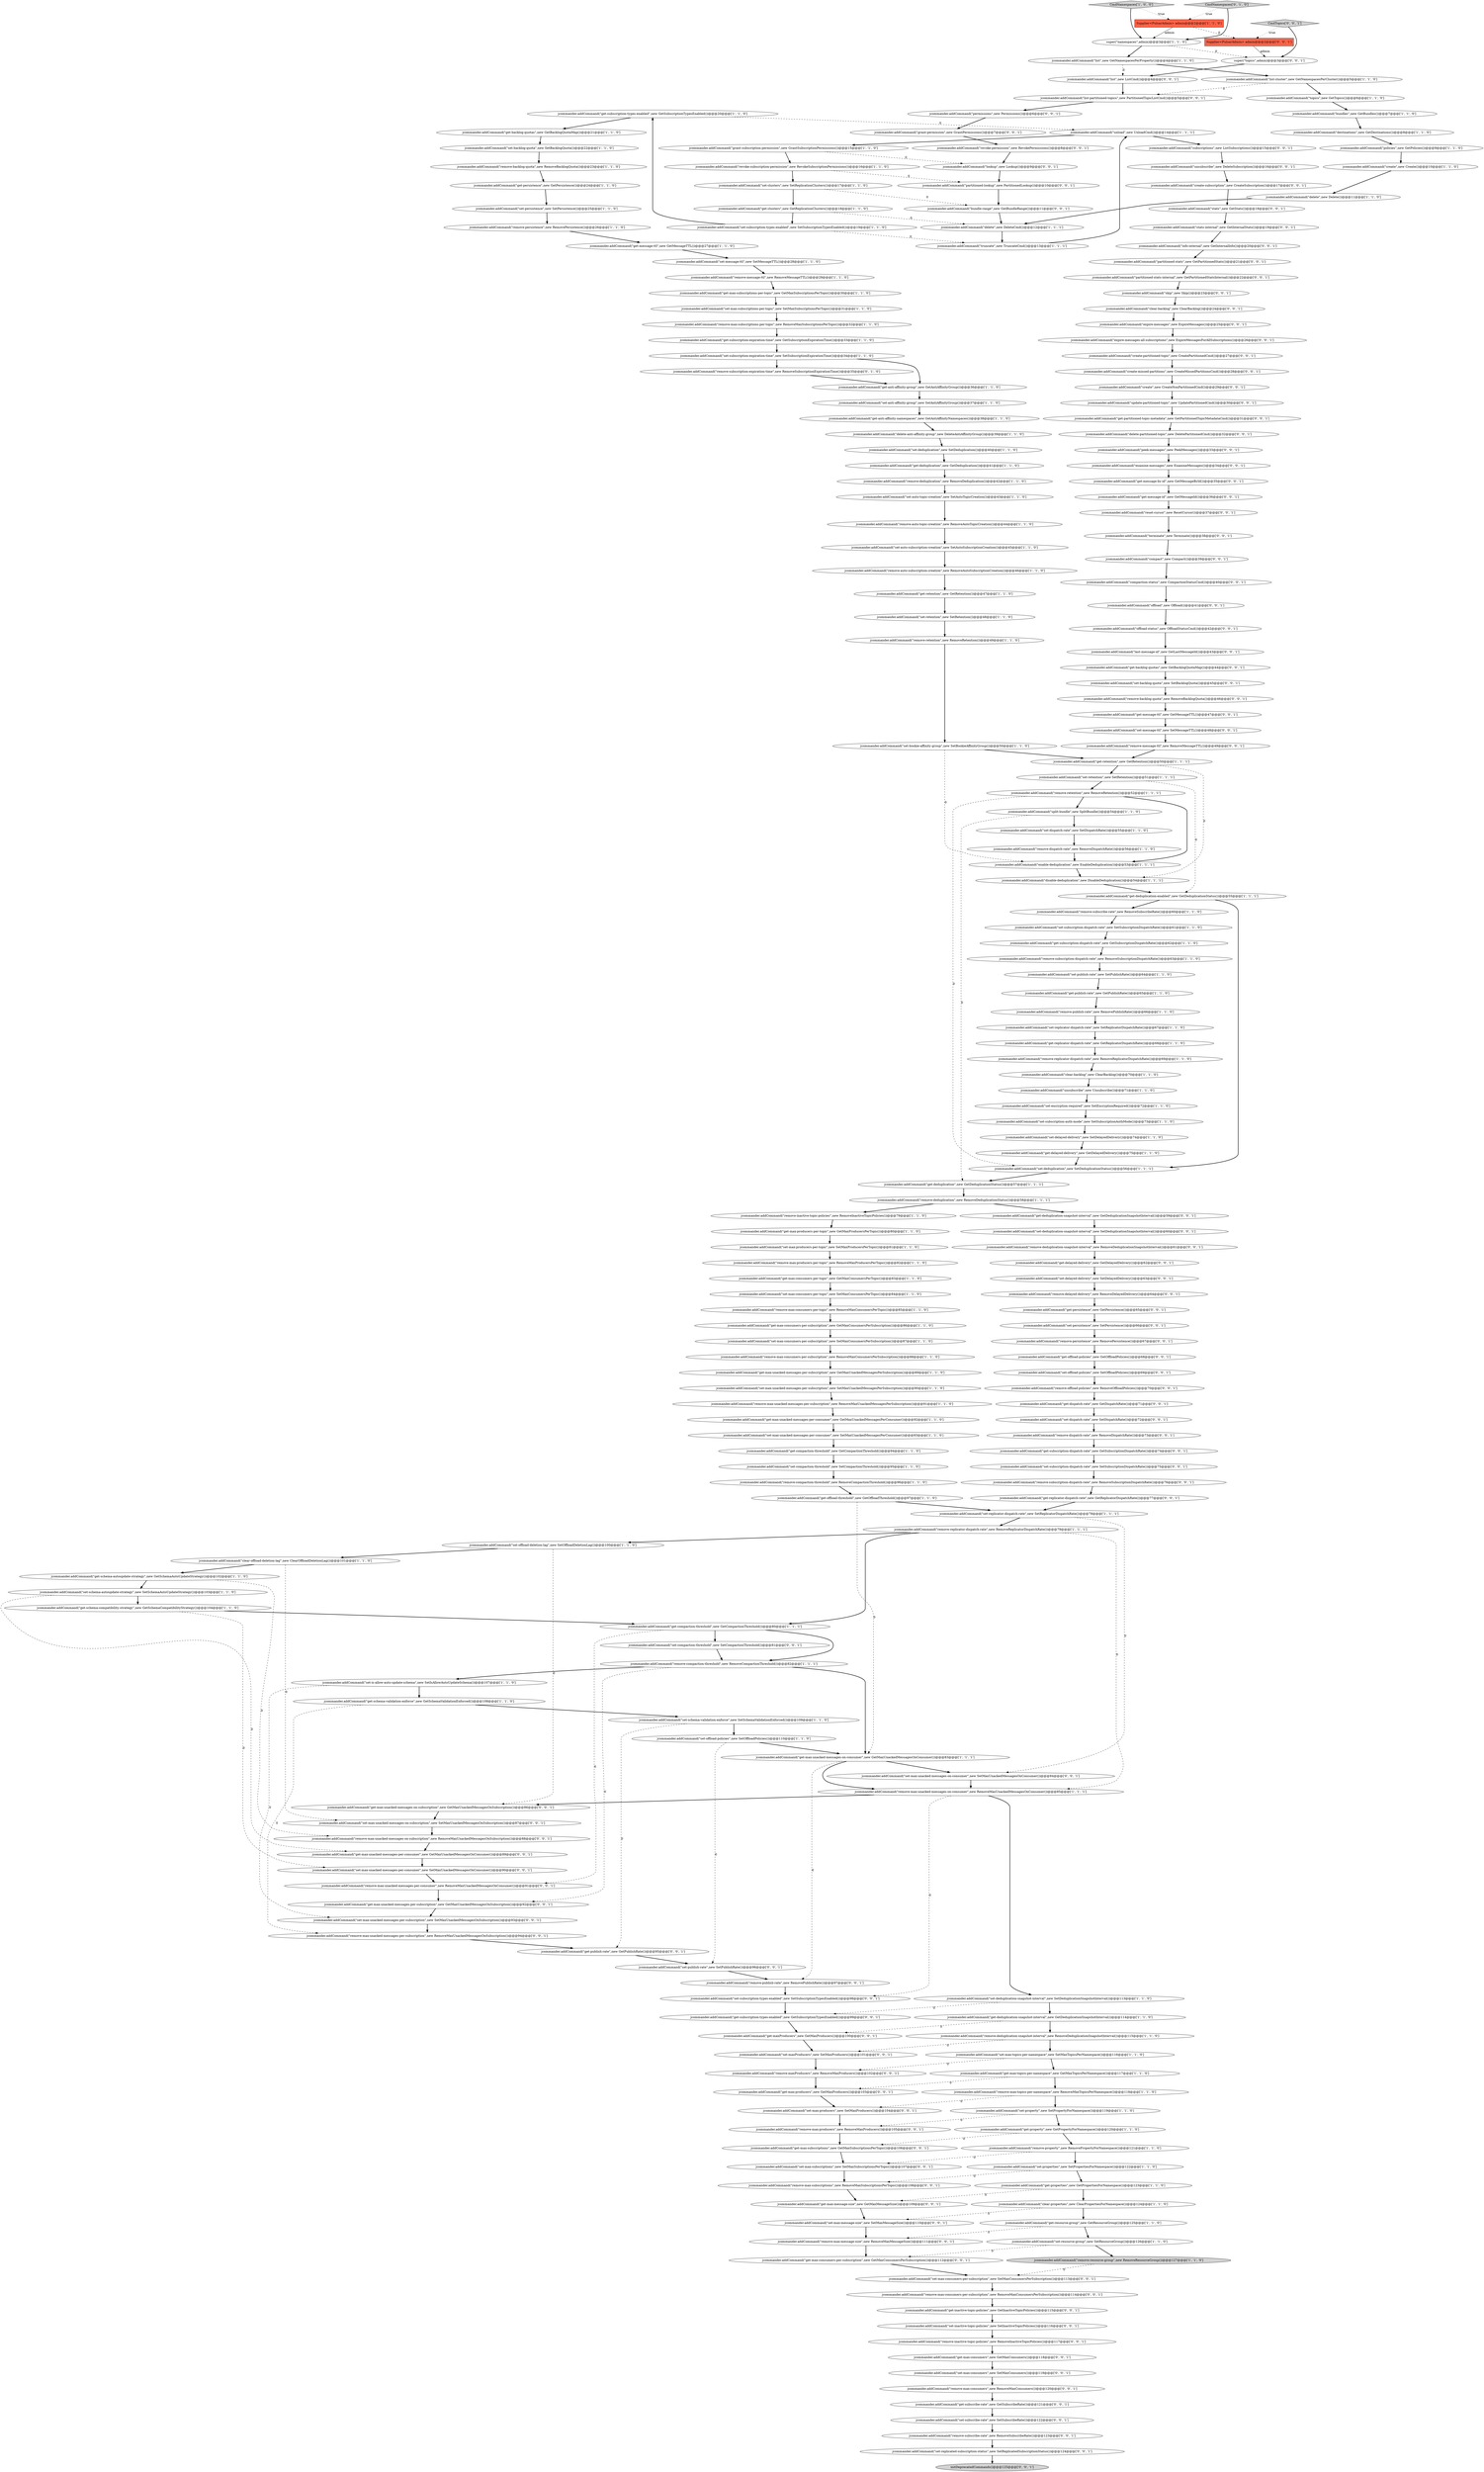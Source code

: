 digraph {
203 [style = filled, label = "jcommander.addCommand(\"terminate\",new Terminate())@@@38@@@['0', '0', '1']", fillcolor = white, shape = ellipse image = "AAA0AAABBB3BBB"];
213 [style = filled, label = "Supplier<PulsarAdmin> admin@@@2@@@['0', '0', '1']", fillcolor = tomato, shape = box image = "AAA0AAABBB3BBB"];
83 [style = filled, label = "jcommander.addCommand(\"get-publish-rate\",new GetPublishRate())@@@65@@@['1', '1', '0']", fillcolor = white, shape = ellipse image = "AAA0AAABBB1BBB"];
114 [style = filled, label = "jcommander.addCommand(\"set-max-producers-per-topic\",new SetMaxProducersPerTopic())@@@81@@@['1', '1', '0']", fillcolor = white, shape = ellipse image = "AAA0AAABBB1BBB"];
96 [style = filled, label = "jcommander.addCommand(\"policies\",new GetPolicies())@@@9@@@['1', '1', '0']", fillcolor = white, shape = ellipse image = "AAA0AAABBB1BBB"];
146 [style = filled, label = "jcommander.addCommand(\"set-max-unacked-messages-per-subscription\",new SetMaxUnackedMessagesOnSubscription())@@@93@@@['0', '0', '1']", fillcolor = white, shape = ellipse image = "AAA0AAABBB3BBB"];
187 [style = filled, label = "jcommander.addCommand(\"remove-dispatch-rate\",new RemoveDispatchRate())@@@73@@@['0', '0', '1']", fillcolor = white, shape = ellipse image = "AAA0AAABBB3BBB"];
62 [style = filled, label = "jcommander.addCommand(\"set-properties\",new SetPropertiesForNamespace())@@@122@@@['1', '1', '0']", fillcolor = white, shape = ellipse image = "AAA0AAABBB1BBB"];
89 [style = filled, label = "jcommander.addCommand(\"remove-auto-subscription-creation\",new RemoveAutoSubscriptionCreation())@@@46@@@['1', '1', '0']", fillcolor = white, shape = ellipse image = "AAA0AAABBB1BBB"];
31 [style = filled, label = "jcommander.addCommand(\"set-offload-policies\",new SetOffloadPolicies())@@@110@@@['1', '1', '0']", fillcolor = white, shape = ellipse image = "AAA0AAABBB1BBB"];
185 [style = filled, label = "jcommander.addCommand(\"get-persistence\",new GetPersistence())@@@65@@@['0', '0', '1']", fillcolor = white, shape = ellipse image = "AAA0AAABBB3BBB"];
56 [style = filled, label = "jcommander.addCommand(\"set-publish-rate\",new SetPublishRate())@@@64@@@['1', '1', '0']", fillcolor = white, shape = ellipse image = "AAA0AAABBB1BBB"];
167 [style = filled, label = "jcommander.addCommand(\"remove-persistence\",new RemovePersistence())@@@67@@@['0', '0', '1']", fillcolor = white, shape = ellipse image = "AAA0AAABBB3BBB"];
78 [style = filled, label = "jcommander.addCommand(\"remove-deduplication-snapshot-interval\",new RemoveDeduplicationSnapshotInterval())@@@115@@@['1', '1', '0']", fillcolor = white, shape = ellipse image = "AAA0AAABBB1BBB"];
177 [style = filled, label = "jcommander.addCommand(\"list-partitioned-topics\",new PartitionedTopicListCmd())@@@5@@@['0', '0', '1']", fillcolor = white, shape = ellipse image = "AAA0AAABBB3BBB"];
188 [style = filled, label = "jcommander.addCommand(\"set-max-subscriptions\",new SetMaxSubscriptionsPerTopic())@@@107@@@['0', '0', '1']", fillcolor = white, shape = ellipse image = "AAA0AAABBB3BBB"];
49 [style = filled, label = "jcommander.addCommand(\"set-deduplication\",new SetDeduplicationStatus())@@@56@@@['1', '1', '1']", fillcolor = white, shape = ellipse image = "AAA0AAABBB1BBB"];
214 [style = filled, label = "jcommander.addCommand(\"offload-status\",new OffloadStatusCmd())@@@42@@@['0', '0', '1']", fillcolor = white, shape = ellipse image = "AAA0AAABBB3BBB"];
117 [style = filled, label = "jcommander.addCommand(\"set-max-consumers-per-topic\",new SetMaxConsumersPerTopic())@@@84@@@['1', '1', '0']", fillcolor = white, shape = ellipse image = "AAA0AAABBB1BBB"];
175 [style = filled, label = "jcommander.addCommand(\"remove-deduplication-snapshot-interval\",new RemoveDeduplicationSnapshotInterval())@@@61@@@['0', '0', '1']", fillcolor = white, shape = ellipse image = "AAA0AAABBB3BBB"];
151 [style = filled, label = "jcommander.addCommand(\"delete-partitioned-topic\",new DeletePartitionedCmd())@@@32@@@['0', '0', '1']", fillcolor = white, shape = ellipse image = "AAA0AAABBB3BBB"];
40 [style = filled, label = "jcommander.addCommand(\"get-max-unacked-messages-per-consumer\",new GetMaxUnackedMessagesPerConsumer())@@@92@@@['1', '1', '0']", fillcolor = white, shape = ellipse image = "AAA0AAABBB1BBB"];
35 [style = filled, label = "jcommander.addCommand(\"get-clusters\",new GetReplicationClusters())@@@18@@@['1', '1', '0']", fillcolor = white, shape = ellipse image = "AAA0AAABBB1BBB"];
93 [style = filled, label = "jcommander.addCommand(\"get-max-producers-per-topic\",new GetMaxProducersPerTopic())@@@80@@@['1', '1', '0']", fillcolor = white, shape = ellipse image = "AAA0AAABBB1BBB"];
163 [style = filled, label = "jcommander.addCommand(\"remove-delayed-delivery\",new RemoveDelayedDelivery())@@@64@@@['0', '0', '1']", fillcolor = white, shape = ellipse image = "AAA0AAABBB3BBB"];
64 [style = filled, label = "jcommander.addCommand(\"get-retention\",new GetRetention())@@@47@@@['1', '1', '0']", fillcolor = white, shape = ellipse image = "AAA0AAABBB1BBB"];
140 [style = filled, label = "jcommander.addCommand(\"get-message-id\",new GetMessageId())@@@36@@@['0', '0', '1']", fillcolor = white, shape = ellipse image = "AAA0AAABBB3BBB"];
9 [style = filled, label = "jcommander.addCommand(\"get-deduplication-enabled\",new GetDeduplicationStatus())@@@55@@@['1', '1', '1']", fillcolor = white, shape = ellipse image = "AAA0AAABBB1BBB"];
30 [style = filled, label = "jcommander.addCommand(\"set-max-consumers-per-subscription\",new SetMaxConsumersPerSubscription())@@@87@@@['1', '1', '0']", fillcolor = white, shape = ellipse image = "AAA0AAABBB1BBB"];
46 [style = filled, label = "jcommander.addCommand(\"list-cluster\",new GetNamespacesPerCluster())@@@5@@@['1', '1', '0']", fillcolor = white, shape = ellipse image = "AAA0AAABBB1BBB"];
28 [style = filled, label = "jcommander.addCommand(\"get-anti-affinity-namespaces\",new GetAntiAffinityNamespaces())@@@38@@@['1', '1', '0']", fillcolor = white, shape = ellipse image = "AAA0AAABBB1BBB"];
195 [style = filled, label = "jcommander.addCommand(\"set-subscription-types-enabled\",new SetSubscriptionTypesEnabled())@@@98@@@['0', '0', '1']", fillcolor = white, shape = ellipse image = "AAA0AAABBB3BBB"];
165 [style = filled, label = "jcommander.addCommand(\"remove-max-message-size\",new RemoveMaxMessageSize())@@@111@@@['0', '0', '1']", fillcolor = white, shape = ellipse image = "AAA0AAABBB3BBB"];
190 [style = filled, label = "jcommander.addCommand(\"compaction-status\",new CompactionStatusCmd())@@@40@@@['0', '0', '1']", fillcolor = white, shape = ellipse image = "AAA0AAABBB3BBB"];
59 [style = filled, label = "jcommander.addCommand(\"set-delayed-delivery\",new SetDelayedDelivery())@@@74@@@['1', '1', '0']", fillcolor = white, shape = ellipse image = "AAA0AAABBB1BBB"];
211 [style = filled, label = "jcommander.addCommand(\"get-max-consumers\",new GetMaxConsumers())@@@118@@@['0', '0', '1']", fillcolor = white, shape = ellipse image = "AAA0AAABBB3BBB"];
5 [style = filled, label = "jcommander.addCommand(\"remove-persistence\",new RemovePersistence())@@@26@@@['1', '1', '0']", fillcolor = white, shape = ellipse image = "AAA0AAABBB1BBB"];
230 [style = filled, label = "super(\"topics\",admin)@@@3@@@['0', '0', '1']", fillcolor = white, shape = ellipse image = "AAA0AAABBB3BBB"];
197 [style = filled, label = "jcommander.addCommand(\"get-max-unacked-messages-per-subscription\",new GetMaxUnackedMessagesOnSubscription())@@@92@@@['0', '0', '1']", fillcolor = white, shape = ellipse image = "AAA0AAABBB3BBB"];
48 [style = filled, label = "jcommander.addCommand(\"split-bundle\",new SplitBundle())@@@54@@@['1', '1', '0']", fillcolor = white, shape = ellipse image = "AAA0AAABBB1BBB"];
27 [style = filled, label = "jcommander.addCommand(\"delete-anti-affinity-group\",new DeleteAntiAffinityGroup())@@@39@@@['1', '1', '0']", fillcolor = white, shape = ellipse image = "AAA0AAABBB1BBB"];
21 [style = filled, label = "jcommander.addCommand(\"get-compaction-threshold\",new GetCompactionThreshold())@@@94@@@['1', '1', '0']", fillcolor = white, shape = ellipse image = "AAA0AAABBB1BBB"];
14 [style = filled, label = "jcommander.addCommand(\"set-subscription-auth-mode\",new SetSubscriptionAuthMode())@@@73@@@['1', '1', '0']", fillcolor = white, shape = ellipse image = "AAA0AAABBB1BBB"];
17 [style = filled, label = "jcommander.addCommand(\"set-encryption-required\",new SetEncryptionRequired())@@@72@@@['1', '1', '0']", fillcolor = white, shape = ellipse image = "AAA0AAABBB1BBB"];
24 [style = filled, label = "jcommander.addCommand(\"set-subscription-dispatch-rate\",new SetSubscriptionDispatchRate())@@@61@@@['1', '1', '0']", fillcolor = white, shape = ellipse image = "AAA0AAABBB1BBB"];
102 [style = filled, label = "jcommander.addCommand(\"get-property\",new GetPropertyForNamespace())@@@120@@@['1', '1', '0']", fillcolor = white, shape = ellipse image = "AAA0AAABBB1BBB"];
85 [style = filled, label = "jcommander.addCommand(\"get-schema-compatibility-strategy\",new GetSchemaCompatibilityStrategy())@@@104@@@['1', '1', '0']", fillcolor = white, shape = ellipse image = "AAA0AAABBB1BBB"];
110 [style = filled, label = "jcommander.addCommand(\"create\",new Create())@@@10@@@['1', '1', '0']", fillcolor = white, shape = ellipse image = "AAA0AAABBB1BBB"];
87 [style = filled, label = "super(\"namespaces\",admin)@@@3@@@['1', '1', '0']", fillcolor = white, shape = ellipse image = "AAA0AAABBB1BBB"];
84 [style = filled, label = "jcommander.addCommand(\"delete\",new DeleteCmd())@@@12@@@['1', '1', '1']", fillcolor = white, shape = ellipse image = "AAA0AAABBB1BBB"];
130 [style = filled, label = "jcommander.addCommand(\"clear-backlog\",new ClearBacklog())@@@24@@@['0', '0', '1']", fillcolor = white, shape = ellipse image = "AAA0AAABBB3BBB"];
220 [style = filled, label = "jcommander.addCommand(\"permissions\",new Permissions())@@@6@@@['0', '0', '1']", fillcolor = white, shape = ellipse image = "AAA0AAABBB3BBB"];
77 [style = filled, label = "jcommander.addCommand(\"set-anti-affinity-group\",new SetAntiAffinityGroup())@@@37@@@['1', '1', '0']", fillcolor = white, shape = ellipse image = "AAA0AAABBB1BBB"];
69 [style = filled, label = "jcommander.addCommand(\"clear-backlog\",new ClearBacklog())@@@70@@@['1', '1', '0']", fillcolor = white, shape = ellipse image = "AAA0AAABBB1BBB"];
25 [style = filled, label = "jcommander.addCommand(\"get-deduplication-snapshot-interval\",new GetDeduplicationSnapshotInterval())@@@114@@@['1', '1', '0']", fillcolor = white, shape = ellipse image = "AAA0AAABBB1BBB"];
29 [style = filled, label = "jcommander.addCommand(\"remove-auto-topic-creation\",new RemoveAutoTopicCreation())@@@44@@@['1', '1', '0']", fillcolor = white, shape = ellipse image = "AAA0AAABBB1BBB"];
65 [style = filled, label = "jcommander.addCommand(\"get-anti-affinity-group\",new GetAntiAffinityGroup())@@@36@@@['1', '1', '0']", fillcolor = white, shape = ellipse image = "AAA0AAABBB1BBB"];
103 [style = filled, label = "Supplier<PulsarAdmin> admin@@@2@@@['1', '1', '0']", fillcolor = tomato, shape = box image = "AAA0AAABBB1BBB"];
45 [style = filled, label = "CmdNamespaces['1', '0', '0']", fillcolor = lightgray, shape = diamond image = "AAA0AAABBB1BBB"];
123 [style = filled, label = "jcommander.addCommand(\"remove-dispatch-rate\",new RemoveDispatchRate())@@@56@@@['1', '1', '0']", fillcolor = white, shape = ellipse image = "AAA0AAABBB1BBB"];
141 [style = filled, label = "jcommander.addCommand(\"set-max-message-size\",new SetMaxMessageSize())@@@110@@@['0', '0', '1']", fillcolor = white, shape = ellipse image = "AAA0AAABBB3BBB"];
176 [style = filled, label = "jcommander.addCommand(\"set-subscribe-rate\",new SetSubscribeRate())@@@122@@@['0', '0', '1']", fillcolor = white, shape = ellipse image = "AAA0AAABBB3BBB"];
148 [style = filled, label = "jcommander.addCommand(\"partitioned-stats\",new GetPartitionedStats())@@@21@@@['0', '0', '1']", fillcolor = white, shape = ellipse image = "AAA0AAABBB3BBB"];
198 [style = filled, label = "jcommander.addCommand(\"remove-max-consumers\",new RemoveMaxConsumers())@@@120@@@['0', '0', '1']", fillcolor = white, shape = ellipse image = "AAA0AAABBB3BBB"];
205 [style = filled, label = "jcommander.addCommand(\"expire-messages-all-subscriptions\",new ExpireMessagesForAllSubscriptions())@@@26@@@['0', '0', '1']", fillcolor = white, shape = ellipse image = "AAA0AAABBB3BBB"];
36 [style = filled, label = "jcommander.addCommand(\"set-subscription-types-enabled\",new SetSubscriptionTypesEnabled())@@@19@@@['1', '1', '0']", fillcolor = white, shape = ellipse image = "AAA0AAABBB1BBB"];
122 [style = filled, label = "jcommander.addCommand(\"truncate\",new TruncateCmd())@@@13@@@['1', '1', '1']", fillcolor = white, shape = ellipse image = "AAA0AAABBB1BBB"];
55 [style = filled, label = "jcommander.addCommand(\"remove-compaction-threshold\",new RemoveCompactionThreshold())@@@96@@@['1', '1', '0']", fillcolor = white, shape = ellipse image = "AAA0AAABBB1BBB"];
42 [style = filled, label = "jcommander.addCommand(\"set-offload-deletion-lag\",new SetOffloadDeletionLag())@@@100@@@['1', '1', '0']", fillcolor = white, shape = ellipse image = "AAA0AAABBB1BBB"];
68 [style = filled, label = "jcommander.addCommand(\"disable-deduplication\",new DisableDeduplication())@@@54@@@['1', '1', '1']", fillcolor = white, shape = ellipse image = "AAA0AAABBB1BBB"];
60 [style = filled, label = "jcommander.addCommand(\"remove-max-consumers-per-subscription\",new RemoveMaxConsumersPerSubscription())@@@88@@@['1', '1', '0']", fillcolor = white, shape = ellipse image = "AAA0AAABBB1BBB"];
126 [style = filled, label = "jcommander.addCommand(\"remove-subscription-expiration-time\",new RemoveSubscriptionExpirationTime())@@@35@@@['0', '1', '0']", fillcolor = white, shape = ellipse image = "AAA1AAABBB2BBB"];
127 [style = filled, label = "CmdNamespaces['0', '1', '0']", fillcolor = lightgray, shape = diamond image = "AAA0AAABBB2BBB"];
133 [style = filled, label = "jcommander.addCommand(\"peek-messages\",new PeekMessages())@@@33@@@['0', '0', '1']", fillcolor = white, shape = ellipse image = "AAA0AAABBB3BBB"];
209 [style = filled, label = "jcommander.addCommand(\"set-compaction-threshold\",new SetCompactionThreshold())@@@81@@@['0', '0', '1']", fillcolor = white, shape = ellipse image = "AAA0AAABBB3BBB"];
223 [style = filled, label = "jcommander.addCommand(\"examine-messages\",new ExamineMessages())@@@34@@@['0', '0', '1']", fillcolor = white, shape = ellipse image = "AAA0AAABBB3BBB"];
136 [style = filled, label = "jcommander.addCommand(\"get-backlog-quotas\",new GetBacklogQuotaMap())@@@44@@@['0', '0', '1']", fillcolor = white, shape = ellipse image = "AAA0AAABBB3BBB"];
128 [style = filled, label = "CmdTopics['0', '0', '1']", fillcolor = lightgray, shape = diamond image = "AAA0AAABBB3BBB"];
212 [style = filled, label = "jcommander.addCommand(\"remove-max-unacked-messages-on-subscription\",new RemoveMaxUnackedMessagesOnSubscription())@@@88@@@['0', '0', '1']", fillcolor = white, shape = ellipse image = "AAA0AAABBB3BBB"];
232 [style = filled, label = "jcommander.addCommand(\"unsubscribe\",new DeleteSubscription())@@@16@@@['0', '0', '1']", fillcolor = white, shape = ellipse image = "AAA0AAABBB3BBB"];
179 [style = filled, label = "jcommander.addCommand(\"expire-messages\",new ExpireMessages())@@@25@@@['0', '0', '1']", fillcolor = white, shape = ellipse image = "AAA0AAABBB3BBB"];
43 [style = filled, label = "jcommander.addCommand(\"get-properties\",new GetPropertiesForNamespace())@@@123@@@['1', '1', '0']", fillcolor = white, shape = ellipse image = "AAA0AAABBB1BBB"];
22 [style = filled, label = "jcommander.addCommand(\"set-property\",new SetPropertyForNamespace())@@@119@@@['1', '1', '0']", fillcolor = white, shape = ellipse image = "AAA0AAABBB1BBB"];
135 [style = filled, label = "jcommander.addCommand(\"get-max-producers\",new GetMaxProducers())@@@103@@@['0', '0', '1']", fillcolor = white, shape = ellipse image = "AAA0AAABBB3BBB"];
66 [style = filled, label = "jcommander.addCommand(\"set-retention\",new SetRetention())@@@51@@@['1', '1', '1']", fillcolor = white, shape = ellipse image = "AAA0AAABBB1BBB"];
210 [style = filled, label = "jcommander.addCommand(\"remove-max-unacked-messages-per-consumer\",new RemoveMaxUnackedMessagesOnConsumer())@@@91@@@['0', '0', '1']", fillcolor = white, shape = ellipse image = "AAA0AAABBB3BBB"];
111 [style = filled, label = "jcommander.addCommand(\"get-schema-autoupdate-strategy\",new GetSchemaAutoUpdateStrategy())@@@102@@@['1', '1', '0']", fillcolor = white, shape = ellipse image = "AAA0AAABBB1BBB"];
194 [style = filled, label = "jcommander.addCommand(\"set-inactive-topic-policies\",new SetInactiveTopicPolicies())@@@116@@@['0', '0', '1']", fillcolor = white, shape = ellipse image = "AAA0AAABBB3BBB"];
2 [style = filled, label = "jcommander.addCommand(\"delete\",new Delete())@@@11@@@['1', '1', '0']", fillcolor = white, shape = ellipse image = "AAA0AAABBB1BBB"];
183 [style = filled, label = "jcommander.addCommand(\"get-max-unacked-messages-on-subscription\",new GetMaxUnackedMessagesOnSubscription())@@@86@@@['0', '0', '1']", fillcolor = white, shape = ellipse image = "AAA0AAABBB3BBB"];
174 [style = filled, label = "jcommander.addCommand(\"reset-cursor\",new ResetCursor())@@@37@@@['0', '0', '1']", fillcolor = white, shape = ellipse image = "AAA0AAABBB3BBB"];
11 [style = filled, label = "jcommander.addCommand(\"set-max-unacked-messages-per-subscription\",new SetMaxUnackedMessagesPerSubscription())@@@90@@@['1', '1', '0']", fillcolor = white, shape = ellipse image = "AAA0AAABBB1BBB"];
88 [style = filled, label = "jcommander.addCommand(\"get-max-consumers-per-topic\",new GetMaxConsumersPerTopic())@@@83@@@['1', '1', '0']", fillcolor = white, shape = ellipse image = "AAA0AAABBB1BBB"];
37 [style = filled, label = "jcommander.addCommand(\"get-backlog-quotas\",new GetBacklogQuotaMap())@@@21@@@['1', '1', '0']", fillcolor = white, shape = ellipse image = "AAA0AAABBB1BBB"];
159 [style = filled, label = "jcommander.addCommand(\"remove-max-producers\",new RemoveMaxProducers())@@@105@@@['0', '0', '1']", fillcolor = white, shape = ellipse image = "AAA0AAABBB3BBB"];
4 [style = filled, label = "jcommander.addCommand(\"grant-subscription-permission\",new GrantSubscriptionPermissions())@@@15@@@['1', '1', '0']", fillcolor = white, shape = ellipse image = "AAA0AAABBB1BBB"];
8 [style = filled, label = "jcommander.addCommand(\"get-replicator-dispatch-rate\",new GetReplicatorDispatchRate())@@@68@@@['1', '1', '0']", fillcolor = white, shape = ellipse image = "AAA0AAABBB1BBB"];
216 [style = filled, label = "jcommander.addCommand(\"set-max-unacked-messages-on-consumer\",new SetMaxUnackedMessagesOnConsumer())@@@84@@@['0', '0', '1']", fillcolor = white, shape = ellipse image = "AAA0AAABBB3BBB"];
38 [style = filled, label = "jcommander.addCommand(\"get-subscription-dispatch-rate\",new GetSubscriptionDispatchRate())@@@62@@@['1', '1', '0']", fillcolor = white, shape = ellipse image = "AAA0AAABBB1BBB"];
143 [style = filled, label = "jcommander.addCommand(\"create-partitioned-topic\",new CreatePartitionedCmd())@@@27@@@['0', '0', '1']", fillcolor = white, shape = ellipse image = "AAA0AAABBB3BBB"];
172 [style = filled, label = "jcommander.addCommand(\"set-backlog-quota\",new SetBacklogQuota())@@@45@@@['0', '0', '1']", fillcolor = white, shape = ellipse image = "AAA0AAABBB3BBB"];
168 [style = filled, label = "jcommander.addCommand(\"get-replicator-dispatch-rate\",new GetReplicatorDispatchRate())@@@77@@@['0', '0', '1']", fillcolor = white, shape = ellipse image = "AAA0AAABBB3BBB"];
0 [style = filled, label = "jcommander.addCommand(\"unload\",new UnloadCmd())@@@14@@@['1', '1', '1']", fillcolor = white, shape = ellipse image = "AAA0AAABBB1BBB"];
229 [style = filled, label = "jcommander.addCommand(\"get-subscribe-rate\",new GetSubscribeRate())@@@121@@@['0', '0', '1']", fillcolor = white, shape = ellipse image = "AAA0AAABBB3BBB"];
116 [style = filled, label = "jcommander.addCommand(\"get-max-subscriptions-per-topic\",new GetMaxSubscriptionsPerTopic())@@@30@@@['1', '1', '0']", fillcolor = white, shape = ellipse image = "AAA0AAABBB1BBB"];
155 [style = filled, label = "jcommander.addCommand(\"set-dispatch-rate\",new SetDispatchRate())@@@72@@@['0', '0', '1']", fillcolor = white, shape = ellipse image = "AAA0AAABBB3BBB"];
154 [style = filled, label = "jcommander.addCommand(\"get-max-message-size\",new GetMaxMessageSize())@@@109@@@['0', '0', '1']", fillcolor = white, shape = ellipse image = "AAA0AAABBB3BBB"];
166 [style = filled, label = "jcommander.addCommand(\"list\",new ListCmd())@@@4@@@['0', '0', '1']", fillcolor = white, shape = ellipse image = "AAA0AAABBB3BBB"];
201 [style = filled, label = "jcommander.addCommand(\"get-inactive-topic-policies\",new GetInactiveTopicPolicies())@@@115@@@['0', '0', '1']", fillcolor = white, shape = ellipse image = "AAA0AAABBB3BBB"];
113 [style = filled, label = "jcommander.addCommand(\"revoke-subscription-permission\",new RevokeSubscriptionPermissions())@@@16@@@['1', '1', '0']", fillcolor = white, shape = ellipse image = "AAA0AAABBB1BBB"];
152 [style = filled, label = "jcommander.addCommand(\"partitioned-lookup\",new PartitionedLookup())@@@10@@@['0', '0', '1']", fillcolor = white, shape = ellipse image = "AAA0AAABBB3BBB"];
86 [style = filled, label = "jcommander.addCommand(\"remove-max-topics-per-namespace\",new RemoveMaxTopicsPerNamespace())@@@118@@@['1', '1', '0']", fillcolor = white, shape = ellipse image = "AAA0AAABBB1BBB"];
79 [style = filled, label = "jcommander.addCommand(\"remove-deduplication\",new RemoveDeduplication())@@@42@@@['1', '1', '0']", fillcolor = white, shape = ellipse image = "AAA0AAABBB1BBB"];
73 [style = filled, label = "jcommander.addCommand(\"get-resource-group\",new GetResourceGroup())@@@125@@@['1', '1', '0']", fillcolor = white, shape = ellipse image = "AAA0AAABBB1BBB"];
18 [style = filled, label = "jcommander.addCommand(\"bundles\",new GetBundles())@@@7@@@['1', '1', '0']", fillcolor = white, shape = ellipse image = "AAA0AAABBB1BBB"];
132 [style = filled, label = "jcommander.addCommand(\"set-max-consumers\",new SetMaxConsumers())@@@119@@@['0', '0', '1']", fillcolor = white, shape = ellipse image = "AAA0AAABBB3BBB"];
72 [style = filled, label = "jcommander.addCommand(\"remove-message-ttl\",new RemoveMessageTTL())@@@29@@@['1', '1', '0']", fillcolor = white, shape = ellipse image = "AAA0AAABBB1BBB"];
169 [style = filled, label = "jcommander.addCommand(\"grant-permission\",new GrantPermissions())@@@7@@@['0', '0', '1']", fillcolor = white, shape = ellipse image = "AAA0AAABBB3BBB"];
82 [style = filled, label = "jcommander.addCommand(\"remove-subscribe-rate\",new RemoveSubscribeRate())@@@60@@@['1', '1', '0']", fillcolor = white, shape = ellipse image = "AAA0AAABBB1BBB"];
129 [style = filled, label = "jcommander.addCommand(\"set-replicated-subscription-status\",new SetReplicatedSubscriptionStatus())@@@124@@@['0', '0', '1']", fillcolor = white, shape = ellipse image = "AAA0AAABBB3BBB"];
54 [style = filled, label = "jcommander.addCommand(\"set-max-unacked-messages-per-consumer\",new SetMaxUnackedMessagesPerConsumer())@@@93@@@['1', '1', '0']", fillcolor = white, shape = ellipse image = "AAA0AAABBB1BBB"];
131 [style = filled, label = "jcommander.addCommand(\"get-message-by-id\",new GetMessageById())@@@35@@@['0', '0', '1']", fillcolor = white, shape = ellipse image = "AAA0AAABBB3BBB"];
74 [style = filled, label = "jcommander.addCommand(\"topics\",new GetTopics())@@@6@@@['1', '1', '0']", fillcolor = white, shape = ellipse image = "AAA0AAABBB1BBB"];
161 [style = filled, label = "jcommander.addCommand(\"set-publish-rate\",new SetPublishRate())@@@96@@@['0', '0', '1']", fillcolor = white, shape = ellipse image = "AAA0AAABBB3BBB"];
80 [style = filled, label = "jcommander.addCommand(\"set-backlog-quota\",new SetBacklogQuota())@@@22@@@['1', '1', '0']", fillcolor = white, shape = ellipse image = "AAA0AAABBB1BBB"];
63 [style = filled, label = "jcommander.addCommand(\"set-message-ttl\",new SetMessageTTL())@@@28@@@['1', '1', '0']", fillcolor = white, shape = ellipse image = "AAA0AAABBB1BBB"];
119 [style = filled, label = "jcommander.addCommand(\"remove-resource-group\",new RemoveResourceGroup())@@@127@@@['1', '1', '0']", fillcolor = lightgray, shape = ellipse image = "AAA0AAABBB1BBB"];
215 [style = filled, label = "jcommander.addCommand(\"last-message-id\",new GetLastMessageId())@@@43@@@['0', '0', '1']", fillcolor = white, shape = ellipse image = "AAA0AAABBB3BBB"];
231 [style = filled, label = "jcommander.addCommand(\"stats\",new GetStats())@@@18@@@['0', '0', '1']", fillcolor = white, shape = ellipse image = "AAA0AAABBB3BBB"];
170 [style = filled, label = "jcommander.addCommand(\"create-subscription\",new CreateSubscription())@@@17@@@['0', '0', '1']", fillcolor = white, shape = ellipse image = "AAA0AAABBB3BBB"];
234 [style = filled, label = "jcommander.addCommand(\"set-max-producers\",new SetMaxProducers())@@@104@@@['0', '0', '1']", fillcolor = white, shape = ellipse image = "AAA0AAABBB3BBB"];
193 [style = filled, label = "jcommander.addCommand(\"remove-maxProducers\",new RemoveMaxProducers())@@@102@@@['0', '0', '1']", fillcolor = white, shape = ellipse image = "AAA0AAABBB3BBB"];
7 [style = filled, label = "jcommander.addCommand(\"remove-backlog-quota\",new RemoveBacklogQuota())@@@23@@@['1', '1', '0']", fillcolor = white, shape = ellipse image = "AAA0AAABBB1BBB"];
139 [style = filled, label = "jcommander.addCommand(\"lookup\",new Lookup())@@@9@@@['0', '0', '1']", fillcolor = white, shape = ellipse image = "AAA0AAABBB3BBB"];
196 [style = filled, label = "jcommander.addCommand(\"remove-backlog-quota\",new RemoveBacklogQuota())@@@46@@@['0', '0', '1']", fillcolor = white, shape = ellipse image = "AAA0AAABBB3BBB"];
233 [style = filled, label = "jcommander.addCommand(\"set-offload-policies\",new SetOffloadPolicies())@@@69@@@['0', '0', '1']", fillcolor = white, shape = ellipse image = "AAA0AAABBB3BBB"];
51 [style = filled, label = "jcommander.addCommand(\"get-deduplication\",new GetDeduplicationStatus())@@@57@@@['1', '1', '1']", fillcolor = white, shape = ellipse image = "AAA0AAABBB1BBB"];
115 [style = filled, label = "jcommander.addCommand(\"clear-offload-deletion-lag\",new ClearOffloadDeletionLag())@@@101@@@['1', '1', '0']", fillcolor = white, shape = ellipse image = "AAA0AAABBB1BBB"];
137 [style = filled, label = "jcommander.addCommand(\"get-offload-policies\",new GetOffloadPolicies())@@@68@@@['0', '0', '1']", fillcolor = white, shape = ellipse image = "AAA0AAABBB3BBB"];
156 [style = filled, label = "jcommander.addCommand(\"create\",new CreateNonPartitionedCmd())@@@29@@@['0', '0', '1']", fillcolor = white, shape = ellipse image = "AAA0AAABBB3BBB"];
144 [style = filled, label = "jcommander.addCommand(\"get-delayed-delivery\",new GetDelayedDelivery())@@@62@@@['0', '0', '1']", fillcolor = white, shape = ellipse image = "AAA0AAABBB3BBB"];
109 [style = filled, label = "jcommander.addCommand(\"remove-max-consumers-per-topic\",new RemoveMaxConsumersPerTopic())@@@85@@@['1', '1', '0']", fillcolor = white, shape = ellipse image = "AAA0AAABBB1BBB"];
191 [style = filled, label = "jcommander.addCommand(\"get-dispatch-rate\",new GetDispatchRate())@@@71@@@['0', '0', '1']", fillcolor = white, shape = ellipse image = "AAA0AAABBB3BBB"];
120 [style = filled, label = "jcommander.addCommand(\"set-replicator-dispatch-rate\",new SetReplicatorDispatchRate())@@@67@@@['1', '1', '0']", fillcolor = white, shape = ellipse image = "AAA0AAABBB1BBB"];
150 [style = filled, label = "jcommander.addCommand(\"offload\",new Offload())@@@41@@@['0', '0', '1']", fillcolor = white, shape = ellipse image = "AAA0AAABBB3BBB"];
10 [style = filled, label = "jcommander.addCommand(\"set-resource-group\",new SetResourceGroup())@@@126@@@['1', '1', '0']", fillcolor = white, shape = ellipse image = "AAA0AAABBB1BBB"];
32 [style = filled, label = "jcommander.addCommand(\"remove-retention\",new RemoveRetention())@@@49@@@['1', '1', '0']", fillcolor = white, shape = ellipse image = "AAA0AAABBB1BBB"];
94 [style = filled, label = "jcommander.addCommand(\"remove-deduplication\",new RemoveDeduplicationStatus())@@@58@@@['1', '1', '1']", fillcolor = white, shape = ellipse image = "AAA0AAABBB1BBB"];
76 [style = filled, label = "jcommander.addCommand(\"set-max-topics-per-namespace\",new SetMaxTopicsPerNamespace())@@@116@@@['1', '1', '0']", fillcolor = white, shape = ellipse image = "AAA0AAABBB1BBB"];
91 [style = filled, label = "jcommander.addCommand(\"remove-replicator-dispatch-rate\",new RemoveReplicatorDispatchRate())@@@69@@@['1', '1', '0']", fillcolor = white, shape = ellipse image = "AAA0AAABBB1BBB"];
101 [style = filled, label = "jcommander.addCommand(\"set-dispatch-rate\",new SetDispatchRate())@@@55@@@['1', '1', '0']", fillcolor = white, shape = ellipse image = "AAA0AAABBB1BBB"];
90 [style = filled, label = "jcommander.addCommand(\"remove-max-unacked-messages-per-subscription\",new RemoveMaxUnackedMessagesPerSubscription())@@@91@@@['1', '1', '0']", fillcolor = white, shape = ellipse image = "AAA0AAABBB1BBB"];
184 [style = filled, label = "jcommander.addCommand(\"create-missed-partitions\",new CreateMissedPartitionsCmd())@@@28@@@['0', '0', '1']", fillcolor = white, shape = ellipse image = "AAA0AAABBB3BBB"];
182 [style = filled, label = "jcommander.addCommand(\"bundle-range\",new GetBundleRange())@@@11@@@['0', '0', '1']", fillcolor = white, shape = ellipse image = "AAA0AAABBB3BBB"];
180 [style = filled, label = "jcommander.addCommand(\"set-message-ttl\",new SetMessageTTL())@@@48@@@['0', '0', '1']", fillcolor = white, shape = ellipse image = "AAA0AAABBB3BBB"];
181 [style = filled, label = "jcommander.addCommand(\"get-publish-rate\",new GetPublishRate())@@@95@@@['0', '0', '1']", fillcolor = white, shape = ellipse image = "AAA0AAABBB3BBB"];
23 [style = filled, label = "jcommander.addCommand(\"get-max-consumers-per-subscription\",new GetMaxConsumersPerSubscription())@@@86@@@['1', '1', '0']", fillcolor = white, shape = ellipse image = "AAA0AAABBB1BBB"];
158 [style = filled, label = "jcommander.addCommand(\"get-maxProducers\",new GetMaxProducers())@@@100@@@['0', '0', '1']", fillcolor = white, shape = ellipse image = "AAA0AAABBB3BBB"];
16 [style = filled, label = "jcommander.addCommand(\"remove-max-subscriptions-per-topic\",new RemoveMaxSubscriptionsPerTopic())@@@32@@@['1', '1', '0']", fillcolor = white, shape = ellipse image = "AAA0AAABBB1BBB"];
34 [style = filled, label = "jcommander.addCommand(\"set-clusters\",new SetReplicationClusters())@@@17@@@['1', '1', '0']", fillcolor = white, shape = ellipse image = "AAA0AAABBB1BBB"];
41 [style = filled, label = "jcommander.addCommand(\"destinations\",new GetDestinations())@@@8@@@['1', '1', '0']", fillcolor = white, shape = ellipse image = "AAA0AAABBB1BBB"];
81 [style = filled, label = "jcommander.addCommand(\"remove-max-producers-per-topic\",new RemoveMaxProducersPerTopic())@@@82@@@['1', '1', '0']", fillcolor = white, shape = ellipse image = "AAA0AAABBB1BBB"];
160 [style = filled, label = "jcommander.addCommand(\"update-partitioned-topic\",new UpdatePartitionedCmd())@@@30@@@['0', '0', '1']", fillcolor = white, shape = ellipse image = "AAA0AAABBB3BBB"];
225 [style = filled, label = "jcommander.addCommand(\"remove-subscription-dispatch-rate\",new RemoveSubscriptionDispatchRate())@@@76@@@['0', '0', '1']", fillcolor = white, shape = ellipse image = "AAA0AAABBB3BBB"];
186 [style = filled, label = "jcommander.addCommand(\"get-subscription-types-enabled\",new GetSubscriptionTypesEnabled())@@@99@@@['0', '0', '1']", fillcolor = white, shape = ellipse image = "AAA0AAABBB3BBB"];
6 [style = filled, label = "jcommander.addCommand(\"get-max-unacked-messages-per-subscription\",new GetMaxUnackedMessagesPerSubscription())@@@89@@@['1', '1', '0']", fillcolor = white, shape = ellipse image = "AAA0AAABBB1BBB"];
58 [style = filled, label = "jcommander.addCommand(\"remove-compaction-threshold\",new RemoveCompactionThreshold())@@@82@@@['1', '1', '1']", fillcolor = white, shape = ellipse image = "AAA0AAABBB1BBB"];
12 [style = filled, label = "jcommander.addCommand(\"set-auto-topic-creation\",new SetAutoTopicCreation())@@@43@@@['1', '1', '0']", fillcolor = white, shape = ellipse image = "AAA0AAABBB1BBB"];
44 [style = filled, label = "jcommander.addCommand(\"remove-property\",new RemovePropertyForNamespace())@@@121@@@['1', '1', '0']", fillcolor = white, shape = ellipse image = "AAA0AAABBB1BBB"];
95 [style = filled, label = "jcommander.addCommand(\"get-persistence\",new GetPersistence())@@@24@@@['1', '1', '0']", fillcolor = white, shape = ellipse image = "AAA0AAABBB1BBB"];
202 [style = filled, label = "jcommander.addCommand(\"partitioned-stats-internal\",new GetPartitionedStatsInternal())@@@22@@@['0', '0', '1']", fillcolor = white, shape = ellipse image = "AAA0AAABBB3BBB"];
228 [style = filled, label = "jcommander.addCommand(\"get-max-subscriptions\",new GetMaxSubscriptionsPerTopic())@@@106@@@['0', '0', '1']", fillcolor = white, shape = ellipse image = "AAA0AAABBB3BBB"];
189 [style = filled, label = "jcommander.addCommand(\"skip\",new Skip())@@@23@@@['0', '0', '1']", fillcolor = white, shape = ellipse image = "AAA0AAABBB3BBB"];
204 [style = filled, label = "initDeprecatedCommands()@@@125@@@['0', '0', '1']", fillcolor = lightgray, shape = ellipse image = "AAA0AAABBB3BBB"];
124 [style = filled, label = "jcommander.addCommand(\"get-subscription-expiration-time\",new GetSubscriptionExpirationTime())@@@33@@@['1', '1', '0']", fillcolor = white, shape = ellipse image = "AAA0AAABBB1BBB"];
104 [style = filled, label = "jcommander.addCommand(\"set-bookie-affinity-group\",new SetBookieAffinityGroup())@@@50@@@['1', '1', '0']", fillcolor = white, shape = ellipse image = "AAA0AAABBB1BBB"];
106 [style = filled, label = "jcommander.addCommand(\"set-auto-subscription-creation\",new SetAutoSubscriptionCreation())@@@45@@@['1', '1', '0']", fillcolor = white, shape = ellipse image = "AAA0AAABBB1BBB"];
145 [style = filled, label = "jcommander.addCommand(\"remove-max-unacked-messages-per-subscription\",new RemoveMaxUnackedMessagesOnSubscription())@@@94@@@['0', '0', '1']", fillcolor = white, shape = ellipse image = "AAA0AAABBB3BBB"];
125 [style = filled, label = "jcommander.addCommand(\"clear-properties\",new ClearPropertiesForNamespace())@@@124@@@['1', '1', '0']", fillcolor = white, shape = ellipse image = "AAA0AAABBB1BBB"];
149 [style = filled, label = "jcommander.addCommand(\"compact\",new Compact())@@@39@@@['0', '0', '1']", fillcolor = white, shape = ellipse image = "AAA0AAABBB3BBB"];
98 [style = filled, label = "jcommander.addCommand(\"remove-inactive-topic-policies\",new RemoveInactiveTopicPolicies())@@@79@@@['1', '1', '0']", fillcolor = white, shape = ellipse image = "AAA0AAABBB1BBB"];
153 [style = filled, label = "jcommander.addCommand(\"set-persistence\",new SetPersistence())@@@66@@@['0', '0', '1']", fillcolor = white, shape = ellipse image = "AAA0AAABBB3BBB"];
134 [style = filled, label = "jcommander.addCommand(\"remove-message-ttl\",new RemoveMessageTTL())@@@49@@@['0', '0', '1']", fillcolor = white, shape = ellipse image = "AAA0AAABBB3BBB"];
52 [style = filled, label = "jcommander.addCommand(\"set-subscription-expiration-time\",new SetSubscriptionExpirationTime())@@@34@@@['1', '1', '0']", fillcolor = white, shape = ellipse image = "AAA0AAABBB1BBB"];
20 [style = filled, label = "jcommander.addCommand(\"set-schema-validation-enforce\",new SetSchemaValidationEnforced())@@@109@@@['1', '1', '0']", fillcolor = white, shape = ellipse image = "AAA0AAABBB1BBB"];
75 [style = filled, label = "jcommander.addCommand(\"set-is-allow-auto-update-schema\",new SetIsAllowAutoUpdateSchema())@@@107@@@['1', '1', '0']", fillcolor = white, shape = ellipse image = "AAA0AAABBB1BBB"];
173 [style = filled, label = "jcommander.addCommand(\"set-max-unacked-messages-per-consumer\",new SetMaxUnackedMessagesOnConsumer())@@@90@@@['0', '0', '1']", fillcolor = white, shape = ellipse image = "AAA0AAABBB3BBB"];
26 [style = filled, label = "jcommander.addCommand(\"remove-subscription-dispatch-rate\",new RemoveSubscriptionDispatchRate())@@@63@@@['1', '1', '0']", fillcolor = white, shape = ellipse image = "AAA0AAABBB1BBB"];
33 [style = filled, label = "jcommander.addCommand(\"get-offload-threshold\",new GetOffloadThreshold())@@@97@@@['1', '1', '0']", fillcolor = white, shape = ellipse image = "AAA0AAABBB1BBB"];
71 [style = filled, label = "jcommander.addCommand(\"get-subscription-types-enabled\",new GetSubscriptionTypesEnabled())@@@20@@@['1', '1', '0']", fillcolor = white, shape = ellipse image = "AAA0AAABBB1BBB"];
147 [style = filled, label = "jcommander.addCommand(\"remove-inactive-topic-policies\",new RemoveInactiveTopicPolicies())@@@117@@@['0', '0', '1']", fillcolor = white, shape = ellipse image = "AAA0AAABBB3BBB"];
207 [style = filled, label = "jcommander.addCommand(\"remove-subscribe-rate\",new RemoveSubscribeRate())@@@123@@@['0', '0', '1']", fillcolor = white, shape = ellipse image = "AAA0AAABBB3BBB"];
224 [style = filled, label = "jcommander.addCommand(\"get-message-ttl\",new GetMessageTTL())@@@47@@@['0', '0', '1']", fillcolor = white, shape = ellipse image = "AAA0AAABBB3BBB"];
118 [style = filled, label = "jcommander.addCommand(\"enable-deduplication\",new EnableDeduplication())@@@53@@@['1', '1', '1']", fillcolor = white, shape = ellipse image = "AAA0AAABBB1BBB"];
157 [style = filled, label = "jcommander.addCommand(\"set-delayed-delivery\",new SetDelayedDelivery())@@@63@@@['0', '0', '1']", fillcolor = white, shape = ellipse image = "AAA0AAABBB3BBB"];
206 [style = filled, label = "jcommander.addCommand(\"get-deduplication-snapshot-interval\",new GetDeduplicationSnapshotInterval())@@@59@@@['0', '0', '1']", fillcolor = white, shape = ellipse image = "AAA0AAABBB3BBB"];
121 [style = filled, label = "jcommander.addCommand(\"set-deduplication-snapshot-interval\",new SetDeduplicationSnapshotInterval())@@@113@@@['1', '1', '0']", fillcolor = white, shape = ellipse image = "AAA0AAABBB1BBB"];
208 [style = filled, label = "jcommander.addCommand(\"remove-max-subscriptions\",new RemoveMaxSubscriptionsPerTopic())@@@108@@@['0', '0', '1']", fillcolor = white, shape = ellipse image = "AAA0AAABBB3BBB"];
1 [style = filled, label = "jcommander.addCommand(\"get-compaction-threshold\",new GetCompactionThreshold())@@@80@@@['1', '1', '1']", fillcolor = white, shape = ellipse image = "AAA0AAABBB1BBB"];
99 [style = filled, label = "jcommander.addCommand(\"unsubscribe\",new Unsubscribe())@@@71@@@['1', '1', '0']", fillcolor = white, shape = ellipse image = "AAA0AAABBB1BBB"];
39 [style = filled, label = "jcommander.addCommand(\"get-delayed-delivery\",new GetDelayedDelivery())@@@75@@@['1', '1', '0']", fillcolor = white, shape = ellipse image = "AAA0AAABBB1BBB"];
112 [style = filled, label = "jcommander.addCommand(\"remove-max-unacked-messages-on-consumer\",new RemoveMaxUnackedMessagesOnConsumer())@@@85@@@['1', '1', '1']", fillcolor = white, shape = ellipse image = "AAA0AAABBB1BBB"];
67 [style = filled, label = "jcommander.addCommand(\"set-max-subscriptions-per-topic\",new SetMaxSubscriptionsPerTopic())@@@31@@@['1', '1', '0']", fillcolor = white, shape = ellipse image = "AAA0AAABBB1BBB"];
97 [style = filled, label = "jcommander.addCommand(\"set-schema-autoupdate-strategy\",new SetSchemaAutoUpdateStrategy())@@@103@@@['1', '1', '0']", fillcolor = white, shape = ellipse image = "AAA0AAABBB1BBB"];
108 [style = filled, label = "jcommander.addCommand(\"set-retention\",new SetRetention())@@@48@@@['1', '1', '0']", fillcolor = white, shape = ellipse image = "AAA0AAABBB1BBB"];
92 [style = filled, label = "jcommander.addCommand(\"set-replicator-dispatch-rate\",new SetReplicatorDispatchRate())@@@78@@@['1', '1', '1']", fillcolor = white, shape = ellipse image = "AAA0AAABBB1BBB"];
171 [style = filled, label = "jcommander.addCommand(\"get-partitioned-topic-metadata\",new GetPartitionedTopicMetadataCmd())@@@31@@@['0', '0', '1']", fillcolor = white, shape = ellipse image = "AAA0AAABBB3BBB"];
3 [style = filled, label = "jcommander.addCommand(\"list\",new GetNamespacesPerProperty())@@@4@@@['1', '1', '0']", fillcolor = white, shape = ellipse image = "AAA0AAABBB1BBB"];
178 [style = filled, label = "jcommander.addCommand(\"revoke-permission\",new RevokePermissions())@@@8@@@['0', '0', '1']", fillcolor = white, shape = ellipse image = "AAA0AAABBB3BBB"];
100 [style = filled, label = "jcommander.addCommand(\"get-schema-validation-enforce\",new GetSchemaValidationEnforced())@@@108@@@['1', '1', '0']", fillcolor = white, shape = ellipse image = "AAA0AAABBB1BBB"];
142 [style = filled, label = "jcommander.addCommand(\"stats-internal\",new GetInternalStats())@@@19@@@['0', '0', '1']", fillcolor = white, shape = ellipse image = "AAA0AAABBB3BBB"];
199 [style = filled, label = "jcommander.addCommand(\"set-max-unacked-messages-on-subscription\",new SetMaxUnackedMessagesOnSubscription())@@@87@@@['0', '0', '1']", fillcolor = white, shape = ellipse image = "AAA0AAABBB3BBB"];
217 [style = filled, label = "jcommander.addCommand(\"get-max-unacked-messages-per-consumer\",new GetMaxUnackedMessagesOnConsumer())@@@89@@@['0', '0', '1']", fillcolor = white, shape = ellipse image = "AAA0AAABBB3BBB"];
105 [style = filled, label = "jcommander.addCommand(\"remove-replicator-dispatch-rate\",new RemoveReplicatorDispatchRate())@@@79@@@['1', '1', '1']", fillcolor = white, shape = ellipse image = "AAA0AAABBB1BBB"];
164 [style = filled, label = "jcommander.addCommand(\"set-subscription-dispatch-rate\",new SetSubscriptionDispatchRate())@@@75@@@['0', '0', '1']", fillcolor = white, shape = ellipse image = "AAA0AAABBB3BBB"];
227 [style = filled, label = "jcommander.addCommand(\"get-subscription-dispatch-rate\",new GetSubscriptionDispatchRate())@@@74@@@['0', '0', '1']", fillcolor = white, shape = ellipse image = "AAA0AAABBB3BBB"];
57 [style = filled, label = "jcommander.addCommand(\"set-compaction-threshold\",new SetCompactionThreshold())@@@95@@@['1', '1', '0']", fillcolor = white, shape = ellipse image = "AAA0AAABBB1BBB"];
15 [style = filled, label = "jcommander.addCommand(\"get-max-unacked-messages-on-consumer\",new GetMaxUnackedMessagesOnConsumer())@@@83@@@['1', '1', '1']", fillcolor = white, shape = ellipse image = "AAA0AAABBB1BBB"];
218 [style = filled, label = "jcommander.addCommand(\"subscriptions\",new ListSubscriptions())@@@15@@@['0', '0', '1']", fillcolor = white, shape = ellipse image = "AAA0AAABBB3BBB"];
61 [style = filled, label = "jcommander.addCommand(\"get-max-topics-per-namespace\",new GetMaxTopicsPerNamespace())@@@117@@@['1', '1', '0']", fillcolor = white, shape = ellipse image = "AAA0AAABBB1BBB"];
47 [style = filled, label = "jcommander.addCommand(\"get-retention\",new GetRetention())@@@50@@@['1', '1', '1']", fillcolor = white, shape = ellipse image = "AAA0AAABBB1BBB"];
138 [style = filled, label = "jcommander.addCommand(\"remove-max-consumers-per-subscription\",new RemoveMaxConsumersPerSubscription())@@@114@@@['0', '0', '1']", fillcolor = white, shape = ellipse image = "AAA0AAABBB3BBB"];
221 [style = filled, label = "jcommander.addCommand(\"set-maxProducers\",new SetMaxProducers())@@@101@@@['0', '0', '1']", fillcolor = white, shape = ellipse image = "AAA0AAABBB3BBB"];
19 [style = filled, label = "jcommander.addCommand(\"remove-retention\",new RemoveRetention())@@@52@@@['1', '1', '1']", fillcolor = white, shape = ellipse image = "AAA0AAABBB1BBB"];
200 [style = filled, label = "jcommander.addCommand(\"info-internal\",new GetInternalInfo())@@@20@@@['0', '0', '1']", fillcolor = white, shape = ellipse image = "AAA0AAABBB3BBB"];
222 [style = filled, label = "jcommander.addCommand(\"set-deduplication-snapshot-interval\",new SetDeduplicationSnapshotInterval())@@@60@@@['0', '0', '1']", fillcolor = white, shape = ellipse image = "AAA0AAABBB3BBB"];
226 [style = filled, label = "jcommander.addCommand(\"remove-offload-policies\",new RemoveOffloadPolicies())@@@70@@@['0', '0', '1']", fillcolor = white, shape = ellipse image = "AAA0AAABBB3BBB"];
50 [style = filled, label = "jcommander.addCommand(\"get-message-ttl\",new GetMessageTTL())@@@27@@@['1', '1', '0']", fillcolor = white, shape = ellipse image = "AAA0AAABBB1BBB"];
162 [style = filled, label = "jcommander.addCommand(\"remove-publish-rate\",new RemovePublishRate())@@@97@@@['0', '0', '1']", fillcolor = white, shape = ellipse image = "AAA0AAABBB3BBB"];
192 [style = filled, label = "jcommander.addCommand(\"get-max-consumers-per-subscription\",new GetMaxConsumersPerSubscription())@@@112@@@['0', '0', '1']", fillcolor = white, shape = ellipse image = "AAA0AAABBB3BBB"];
219 [style = filled, label = "jcommander.addCommand(\"set-max-consumers-per-subscription\",new SetMaxConsumersPerSubscription())@@@113@@@['0', '0', '1']", fillcolor = white, shape = ellipse image = "AAA0AAABBB3BBB"];
107 [style = filled, label = "jcommander.addCommand(\"set-deduplication\",new SetDeduplication())@@@40@@@['1', '1', '0']", fillcolor = white, shape = ellipse image = "AAA0AAABBB1BBB"];
70 [style = filled, label = "jcommander.addCommand(\"get-deduplication\",new GetDeduplication())@@@41@@@['1', '1', '0']", fillcolor = white, shape = ellipse image = "AAA0AAABBB1BBB"];
13 [style = filled, label = "jcommander.addCommand(\"remove-publish-rate\",new RemovePublishRate())@@@66@@@['1', '1', '0']", fillcolor = white, shape = ellipse image = "AAA0AAABBB1BBB"];
53 [style = filled, label = "jcommander.addCommand(\"set-persistence\",new SetPersistence())@@@25@@@['1', '1', '0']", fillcolor = white, shape = ellipse image = "AAA0AAABBB1BBB"];
23->30 [style = bold, label=""];
38->26 [style = bold, label=""];
196->224 [style = bold, label=""];
54->21 [style = bold, label=""];
99->17 [style = bold, label=""];
216->112 [style = bold, label=""];
146->145 [style = bold, label=""];
0->4 [style = bold, label=""];
227->164 [style = bold, label=""];
176->207 [style = bold, label=""];
74->18 [style = bold, label=""];
47->66 [style = bold, label=""];
170->231 [style = bold, label=""];
165->192 [style = bold, label=""];
120->8 [style = bold, label=""];
160->171 [style = bold, label=""];
129->204 [style = bold, label=""];
2->84 [style = bold, label=""];
53->5 [style = bold, label=""];
61->135 [style = dashed, label="0"];
79->12 [style = bold, label=""];
50->63 [style = bold, label=""];
100->145 [style = dashed, label="0"];
210->197 [style = bold, label=""];
17->14 [style = bold, label=""];
128->213 [style = dotted, label="true"];
46->177 [style = dashed, label="0"];
8->91 [style = bold, label=""];
15->112 [style = bold, label=""];
46->74 [style = bold, label=""];
76->193 [style = dashed, label="0"];
5->50 [style = bold, label=""];
98->93 [style = bold, label=""];
66->9 [style = dashed, label="0"];
29->106 [style = bold, label=""];
224->180 [style = bold, label=""];
233->226 [style = bold, label=""];
186->158 [style = bold, label=""];
208->154 [style = bold, label=""];
128->230 [style = bold, label=""];
18->41 [style = bold, label=""];
78->221 [style = dashed, label="0"];
222->175 [style = bold, label=""];
199->212 [style = bold, label=""];
178->139 [style = bold, label=""];
22->159 [style = dashed, label="0"];
202->189 [style = bold, label=""];
234->159 [style = bold, label=""];
171->151 [style = bold, label=""];
67->16 [style = bold, label=""];
19->118 [style = bold, label=""];
16->124 [style = bold, label=""];
161->162 [style = bold, label=""];
35->84 [style = dashed, label="0"];
56->83 [style = bold, label=""];
26->56 [style = bold, label=""];
57->55 [style = bold, label=""];
212->217 [style = bold, label=""];
134->47 [style = bold, label=""];
14->59 [style = bold, label=""];
124->52 [style = bold, label=""];
52->126 [style = bold, label=""];
83->13 [style = bold, label=""];
151->133 [style = bold, label=""];
4->113 [style = bold, label=""];
30->60 [style = bold, label=""];
107->70 [style = bold, label=""];
51->94 [style = bold, label=""];
221->193 [style = bold, label=""];
112->195 [style = dashed, label="0"];
102->228 [style = dashed, label="0"];
43->154 [style = dashed, label="0"];
45->103 [style = dotted, label="true"];
63->72 [style = bold, label=""];
229->176 [style = bold, label=""];
131->140 [style = bold, label=""];
225->168 [style = bold, label=""];
126->65 [style = bold, label=""];
219->138 [style = bold, label=""];
103->213 [style = dashed, label="0"];
97->217 [style = dashed, label="0"];
58->197 [style = dashed, label="0"];
41->96 [style = bold, label=""];
158->221 [style = bold, label=""];
3->46 [style = bold, label=""];
190->150 [style = bold, label=""];
167->137 [style = bold, label=""];
20->31 [style = bold, label=""];
42->183 [style = dashed, label="0"];
1->210 [style = dashed, label="0"];
92->105 [style = bold, label=""];
6->11 [style = bold, label=""];
215->136 [style = bold, label=""];
1->209 [style = bold, label=""];
147->211 [style = bold, label=""];
182->84 [style = bold, label=""];
85->173 [style = dashed, label="0"];
130->179 [style = bold, label=""];
48->101 [style = bold, label=""];
220->169 [style = bold, label=""];
52->65 [style = bold, label=""];
175->144 [style = bold, label=""];
25->158 [style = dashed, label="0"];
108->32 [style = bold, label=""];
121->186 [style = dashed, label="0"];
87->230 [style = dashed, label="0"];
10->192 [style = dashed, label="0"];
102->44 [style = bold, label=""];
45->87 [style = bold, label=""];
127->87 [style = bold, label=""];
106->89 [style = bold, label=""];
28->27 [style = bold, label=""];
105->112 [style = dashed, label="0"];
48->51 [style = dashed, label="0"];
15->216 [style = bold, label=""];
116->67 [style = bold, label=""];
59->39 [style = bold, label=""];
86->22 [style = bold, label=""];
27->107 [style = bold, label=""];
125->73 [style = bold, label=""];
132->198 [style = bold, label=""];
111->212 [style = dashed, label="0"];
168->92 [style = bold, label=""];
91->69 [style = bold, label=""];
15->162 [style = dashed, label="0"];
76->61 [style = bold, label=""];
156->160 [style = bold, label=""];
35->36 [style = bold, label=""];
198->229 [style = bold, label=""];
207->129 [style = bold, label=""];
101->123 [style = bold, label=""];
12->29 [style = bold, label=""];
4->139 [style = dashed, label="0"];
192->219 [style = bold, label=""];
122->0 [style = bold, label=""];
77->28 [style = bold, label=""];
123->118 [style = bold, label=""];
37->80 [style = bold, label=""];
61->86 [style = bold, label=""];
166->177 [style = bold, label=""];
179->205 [style = bold, label=""];
203->149 [style = bold, label=""];
34->35 [style = bold, label=""];
95->53 [style = bold, label=""];
94->98 [style = bold, label=""];
136->172 [style = bold, label=""];
105->1 [style = bold, label=""];
19->48 [style = bold, label=""];
85->1 [style = bold, label=""];
31->15 [style = bold, label=""];
47->68 [style = dashed, label="0"];
33->15 [style = dashed, label="0"];
206->222 [style = bold, label=""];
68->9 [style = bold, label=""];
194->147 [style = bold, label=""];
21->57 [style = bold, label=""];
189->130 [style = bold, label=""];
10->119 [style = bold, label=""];
180->134 [style = bold, label=""];
117->109 [style = bold, label=""];
32->104 [style = bold, label=""];
44->62 [style = bold, label=""];
69->99 [style = bold, label=""];
39->49 [style = bold, label=""];
19->49 [style = dashed, label="0"];
96->110 [style = bold, label=""];
172->196 [style = bold, label=""];
150->214 [style = bold, label=""];
86->234 [style = dashed, label="0"];
119->219 [style = dashed, label="0"];
9->82 [style = bold, label=""];
75->100 [style = bold, label=""];
109->23 [style = bold, label=""];
105->42 [style = bold, label=""];
152->182 [style = bold, label=""];
195->186 [style = bold, label=""];
73->10 [style = bold, label=""];
3->166 [style = dashed, label="0"];
181->161 [style = bold, label=""];
90->40 [style = bold, label=""];
103->87 [style = solid, label="admin"];
0->218 [style = bold, label=""];
34->182 [style = dashed, label="0"];
209->58 [style = bold, label=""];
71->37 [style = bold, label=""];
184->156 [style = bold, label=""];
24->38 [style = bold, label=""];
153->167 [style = bold, label=""];
145->181 [style = bold, label=""];
164->225 [style = bold, label=""];
162->195 [style = bold, label=""];
193->135 [style = bold, label=""];
110->2 [style = bold, label=""];
64->108 [style = bold, label=""];
149->190 [style = bold, label=""];
140->174 [style = bold, label=""];
36->71 [style = bold, label=""];
75->146 [style = dashed, label="0"];
111->97 [style = bold, label=""];
43->125 [style = bold, label=""];
211->132 [style = bold, label=""];
22->102 [style = bold, label=""];
104->118 [style = dashed, label="0"];
118->68 [style = bold, label=""];
55->33 [style = bold, label=""];
100->20 [style = bold, label=""];
58->75 [style = bold, label=""];
78->76 [style = bold, label=""];
115->199 [style = dashed, label="0"];
62->208 [style = dashed, label="0"];
11->90 [style = bold, label=""];
201->194 [style = bold, label=""];
231->142 [style = bold, label=""];
88->117 [style = bold, label=""];
112->121 [style = bold, label=""];
135->234 [style = bold, label=""];
40->54 [style = bold, label=""];
71->0 [style = dashed, label="0"];
177->220 [style = bold, label=""];
191->155 [style = bold, label=""];
157->163 [style = bold, label=""];
73->165 [style = dashed, label="0"];
33->92 [style = bold, label=""];
144->157 [style = bold, label=""];
7->95 [style = bold, label=""];
89->64 [style = bold, label=""];
230->166 [style = bold, label=""];
148->202 [style = bold, label=""];
80->7 [style = bold, label=""];
169->178 [style = bold, label=""];
49->51 [style = bold, label=""];
115->111 [style = bold, label=""];
58->15 [style = bold, label=""];
197->146 [style = bold, label=""];
141->165 [style = bold, label=""];
113->152 [style = dashed, label="0"];
232->170 [style = bold, label=""];
139->152 [style = bold, label=""];
20->181 [style = dashed, label="0"];
125->141 [style = dashed, label="0"];
1->58 [style = bold, label=""];
81->88 [style = bold, label=""];
214->215 [style = bold, label=""];
31->161 [style = dashed, label="0"];
87->3 [style = bold, label=""];
104->47 [style = bold, label=""];
25->78 [style = bold, label=""];
62->43 [style = bold, label=""];
200->148 [style = bold, label=""];
65->77 [style = bold, label=""];
133->223 [style = bold, label=""];
163->185 [style = bold, label=""];
137->233 [style = bold, label=""];
112->183 [style = bold, label=""];
217->173 [style = bold, label=""];
159->228 [style = bold, label=""];
228->188 [style = bold, label=""];
13->120 [style = bold, label=""];
188->208 [style = bold, label=""];
185->153 [style = bold, label=""];
213->230 [style = solid, label="admin"];
84->122 [style = bold, label=""];
94->206 [style = bold, label=""];
72->116 [style = bold, label=""];
127->103 [style = dotted, label="true"];
154->141 [style = bold, label=""];
93->114 [style = bold, label=""];
143->184 [style = bold, label=""];
9->49 [style = bold, label=""];
218->232 [style = bold, label=""];
92->216 [style = dashed, label="0"];
113->34 [style = bold, label=""];
36->122 [style = dashed, label="0"];
142->200 [style = bold, label=""];
223->131 [style = bold, label=""];
138->201 [style = bold, label=""];
173->210 [style = bold, label=""];
174->203 [style = bold, label=""];
97->85 [style = bold, label=""];
70->79 [style = bold, label=""];
44->188 [style = dashed, label="0"];
205->143 [style = bold, label=""];
42->115 [style = bold, label=""];
155->187 [style = bold, label=""];
82->24 [style = bold, label=""];
187->227 [style = bold, label=""];
114->81 [style = bold, label=""];
183->199 [style = bold, label=""];
121->25 [style = bold, label=""];
226->191 [style = bold, label=""];
66->19 [style = bold, label=""];
60->6 [style = bold, label=""];
}
